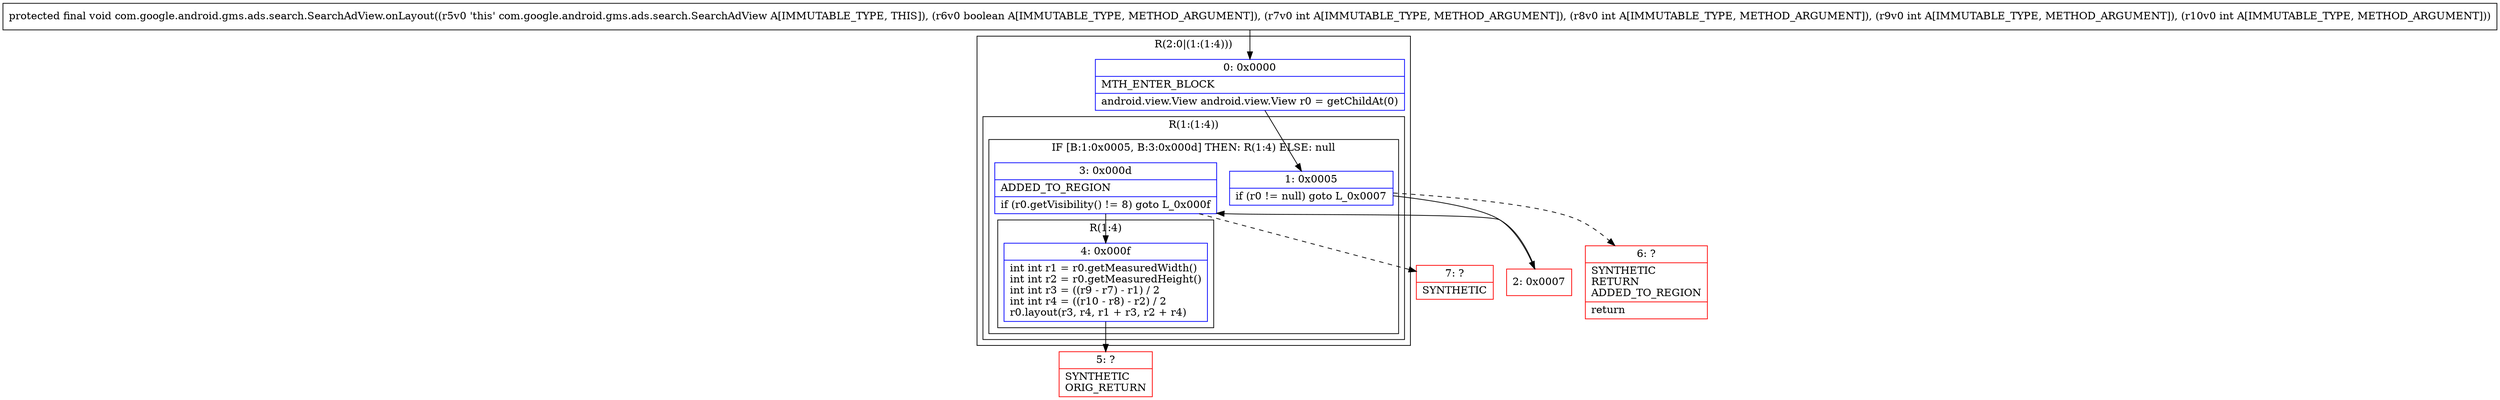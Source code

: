 digraph "CFG forcom.google.android.gms.ads.search.SearchAdView.onLayout(ZIIII)V" {
subgraph cluster_Region_1754242103 {
label = "R(2:0|(1:(1:4)))";
node [shape=record,color=blue];
Node_0 [shape=record,label="{0\:\ 0x0000|MTH_ENTER_BLOCK\l|android.view.View android.view.View r0 = getChildAt(0)\l}"];
subgraph cluster_Region_1075576315 {
label = "R(1:(1:4))";
node [shape=record,color=blue];
subgraph cluster_IfRegion_1453395434 {
label = "IF [B:1:0x0005, B:3:0x000d] THEN: R(1:4) ELSE: null";
node [shape=record,color=blue];
Node_1 [shape=record,label="{1\:\ 0x0005|if (r0 != null) goto L_0x0007\l}"];
Node_3 [shape=record,label="{3\:\ 0x000d|ADDED_TO_REGION\l|if (r0.getVisibility() != 8) goto L_0x000f\l}"];
subgraph cluster_Region_2067974690 {
label = "R(1:4)";
node [shape=record,color=blue];
Node_4 [shape=record,label="{4\:\ 0x000f|int int r1 = r0.getMeasuredWidth()\lint int r2 = r0.getMeasuredHeight()\lint int r3 = ((r9 \- r7) \- r1) \/ 2\lint int r4 = ((r10 \- r8) \- r2) \/ 2\lr0.layout(r3, r4, r1 + r3, r2 + r4)\l}"];
}
}
}
}
Node_2 [shape=record,color=red,label="{2\:\ 0x0007}"];
Node_5 [shape=record,color=red,label="{5\:\ ?|SYNTHETIC\lORIG_RETURN\l}"];
Node_6 [shape=record,color=red,label="{6\:\ ?|SYNTHETIC\lRETURN\lADDED_TO_REGION\l|return\l}"];
Node_7 [shape=record,color=red,label="{7\:\ ?|SYNTHETIC\l}"];
MethodNode[shape=record,label="{protected final void com.google.android.gms.ads.search.SearchAdView.onLayout((r5v0 'this' com.google.android.gms.ads.search.SearchAdView A[IMMUTABLE_TYPE, THIS]), (r6v0 boolean A[IMMUTABLE_TYPE, METHOD_ARGUMENT]), (r7v0 int A[IMMUTABLE_TYPE, METHOD_ARGUMENT]), (r8v0 int A[IMMUTABLE_TYPE, METHOD_ARGUMENT]), (r9v0 int A[IMMUTABLE_TYPE, METHOD_ARGUMENT]), (r10v0 int A[IMMUTABLE_TYPE, METHOD_ARGUMENT])) }"];
MethodNode -> Node_0;
Node_0 -> Node_1;
Node_1 -> Node_2;
Node_1 -> Node_6[style=dashed];
Node_3 -> Node_4;
Node_3 -> Node_7[style=dashed];
Node_4 -> Node_5;
Node_2 -> Node_3;
}

